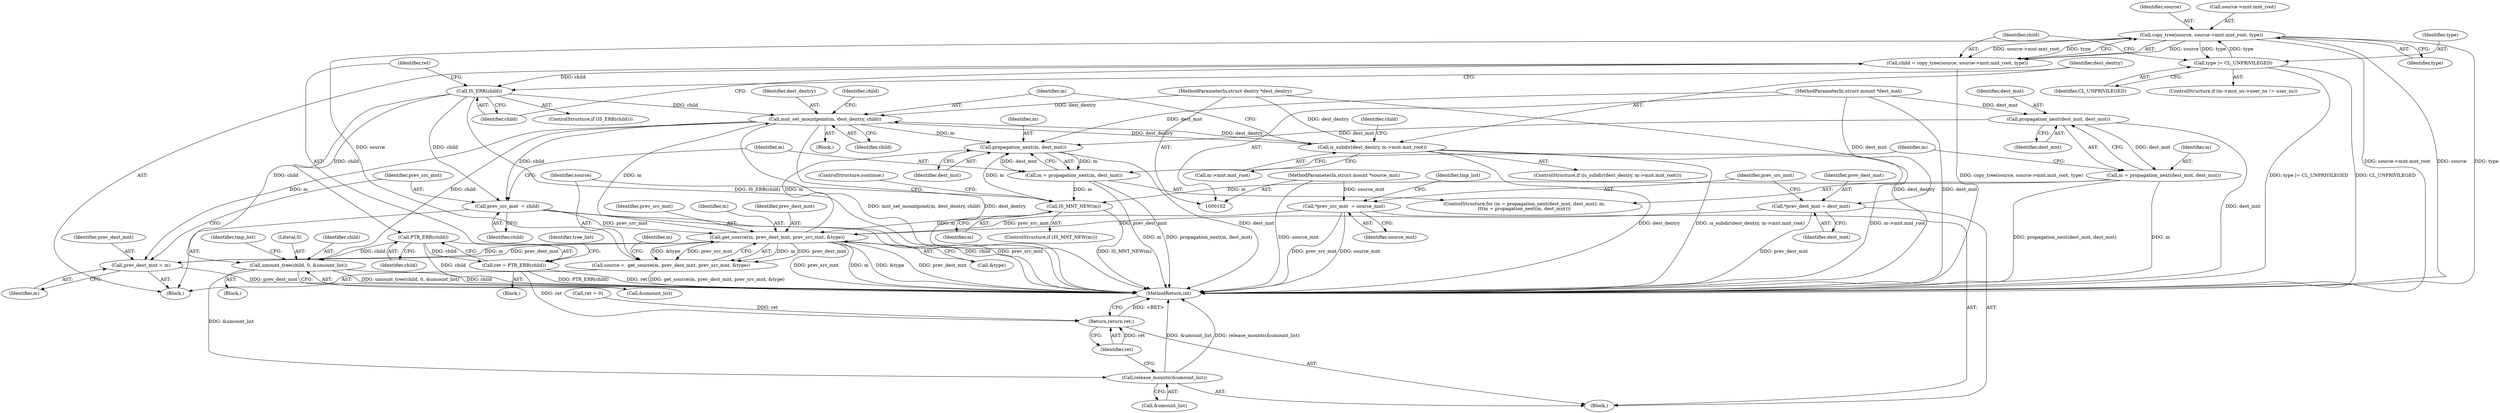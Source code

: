 digraph "0_linux_132c94e31b8bca8ea921f9f96a57d684fa4ae0a9_1@API" {
"1000176" [label="(Call,copy_tree(source, source->mnt.mnt_root, type))"];
"1000155" [label="(Call,source =  get_source(m, prev_dest_mnt, prev_src_mnt, &type))"];
"1000157" [label="(Call,get_source(m, prev_dest_mnt, prev_src_mnt, &type))"];
"1000152" [label="(Call,IS_MNT_NEW(m))"];
"1000143" [label="(Call,m = propagation_next(m, dest_mnt))"];
"1000145" [label="(Call,propagation_next(m, dest_mnt))"];
"1000207" [label="(Call,mnt_set_mountpoint(m, dest_dentry, child))"];
"1000199" [label="(Call,is_subdir(dest_dentry, m->mnt.mnt_root))"];
"1000104" [label="(MethodParameterIn,struct dentry *dest_dentry)"];
"1000185" [label="(Call,IS_ERR(child))"];
"1000174" [label="(Call,child = copy_tree(source, source->mnt.mnt_root, type))"];
"1000176" [label="(Call,copy_tree(source, source->mnt.mnt_root, type))"];
"1000171" [label="(Call,type |= CL_UNPRIVILEGED)"];
"1000139" [label="(Call,propagation_next(dest_mnt, dest_mnt))"];
"1000103" [label="(MethodParameterIn,struct mount *dest_mnt)"];
"1000137" [label="(Call,m = propagation_next(dest_mnt, dest_mnt))"];
"1000125" [label="(Call,*prev_dest_mnt = dest_mnt)"];
"1000226" [label="(Call,prev_dest_mnt = m)"];
"1000129" [label="(Call,*prev_src_mnt  = source_mnt)"];
"1000105" [label="(MethodParameterIn,struct mount *source_mnt)"];
"1000229" [label="(Call,prev_src_mnt  = child)"];
"1000190" [label="(Call,PTR_ERR(child))"];
"1000188" [label="(Call,ret = PTR_ERR(child))"];
"1000253" [label="(Return,return ret;)"];
"1000242" [label="(Call,umount_tree(child, 0, &umount_list))"];
"1000250" [label="(Call,release_mounts(&umount_list))"];
"1000251" [label="(Call,&umount_list)"];
"1000140" [label="(Identifier,dest_mnt)"];
"1000172" [label="(Identifier,type)"];
"1000136" [label="(ControlStructure,for (m = propagation_next(dest_mnt, dest_mnt); m;\n\t\t\tm = propagation_next(m, dest_mnt)))"];
"1000228" [label="(Identifier,m)"];
"1000147" [label="(Identifier,dest_mnt)"];
"1000139" [label="(Call,propagation_next(dest_mnt, dest_mnt))"];
"1000142" [label="(Identifier,m)"];
"1000189" [label="(Identifier,ret)"];
"1000103" [label="(MethodParameterIn,struct mount *dest_mnt)"];
"1000171" [label="(Call,type |= CL_UNPRIVILEGED)"];
"1000174" [label="(Call,child = copy_tree(source, source->mnt.mnt_root, type))"];
"1000121" [label="(Call,ret = 0)"];
"1000151" [label="(ControlStructure,if (IS_MNT_NEW(m)))"];
"1000201" [label="(Call,m->mnt.mnt_root)"];
"1000163" [label="(ControlStructure,if (m->mnt_ns->user_ns != user_ns))"];
"1000186" [label="(Identifier,child)"];
"1000250" [label="(Call,release_mounts(&umount_list))"];
"1000209" [label="(Identifier,dest_dentry)"];
"1000229" [label="(Call,prev_src_mnt  = child)"];
"1000206" [label="(Block,)"];
"1000226" [label="(Call,prev_dest_mnt = m)"];
"1000208" [label="(Identifier,m)"];
"1000141" [label="(Identifier,dest_mnt)"];
"1000105" [label="(MethodParameterIn,struct mount *source_mnt)"];
"1000244" [label="(Literal,0)"];
"1000198" [label="(ControlStructure,if (is_subdir(dest_dentry, m->mnt.mnt_root)))"];
"1000143" [label="(Call,m = propagation_next(m, dest_mnt))"];
"1000125" [label="(Call,*prev_dest_mnt = dest_mnt)"];
"1000129" [label="(Call,*prev_src_mnt  = source_mnt)"];
"1000148" [label="(Block,)"];
"1000255" [label="(MethodReturn,int)"];
"1000231" [label="(Identifier,child)"];
"1000243" [label="(Identifier,child)"];
"1000153" [label="(Identifier,m)"];
"1000160" [label="(Identifier,prev_src_mnt)"];
"1000185" [label="(Call,IS_ERR(child))"];
"1000222" [label="(Identifier,child)"];
"1000245" [label="(Call,&umount_list)"];
"1000158" [label="(Identifier,m)"];
"1000253" [label="(Return,return ret;)"];
"1000131" [label="(Identifier,source_mnt)"];
"1000191" [label="(Identifier,child)"];
"1000227" [label="(Identifier,prev_dest_mnt)"];
"1000137" [label="(Call,m = propagation_next(dest_mnt, dest_mnt))"];
"1000161" [label="(Call,&type)"];
"1000177" [label="(Identifier,source)"];
"1000159" [label="(Identifier,prev_dest_mnt)"];
"1000167" [label="(Identifier,m)"];
"1000190" [label="(Call,PTR_ERR(child))"];
"1000187" [label="(Block,)"];
"1000138" [label="(Identifier,m)"];
"1000127" [label="(Identifier,dest_mnt)"];
"1000183" [label="(Identifier,type)"];
"1000188" [label="(Call,ret = PTR_ERR(child))"];
"1000230" [label="(Identifier,prev_src_mnt)"];
"1000152" [label="(Call,IS_MNT_NEW(m))"];
"1000146" [label="(Identifier,m)"];
"1000210" [label="(Identifier,child)"];
"1000156" [label="(Identifier,source)"];
"1000242" [label="(Call,umount_tree(child, 0, &umount_list))"];
"1000175" [label="(Identifier,child)"];
"1000199" [label="(Call,is_subdir(dest_dentry, m->mnt.mnt_root))"];
"1000178" [label="(Call,source->mnt.mnt_root)"];
"1000207" [label="(Call,mnt_set_mountpoint(m, dest_dentry, child))"];
"1000157" [label="(Call,get_source(m, prev_dest_mnt, prev_src_mnt, &type))"];
"1000107" [label="(Block,)"];
"1000126" [label="(Identifier,prev_dest_mnt)"];
"1000184" [label="(ControlStructure,if (IS_ERR(child)))"];
"1000104" [label="(MethodParameterIn,struct dentry *dest_dentry)"];
"1000133" [label="(Identifier,tmp_list)"];
"1000154" [label="(ControlStructure,continue;)"];
"1000155" [label="(Call,source =  get_source(m, prev_dest_mnt, prev_src_mnt, &type))"];
"1000145" [label="(Call,propagation_next(m, dest_mnt))"];
"1000130" [label="(Identifier,prev_src_mnt)"];
"1000240" [label="(Identifier,tmp_list)"];
"1000144" [label="(Identifier,m)"];
"1000176" [label="(Call,copy_tree(source, source->mnt.mnt_root, type))"];
"1000173" [label="(Identifier,CL_UNPRIVILEGED)"];
"1000254" [label="(Identifier,ret)"];
"1000241" [label="(Block,)"];
"1000200" [label="(Identifier,dest_dentry)"];
"1000214" [label="(Identifier,child)"];
"1000193" [label="(Identifier,tree_list)"];
"1000176" -> "1000174"  [label="AST: "];
"1000176" -> "1000183"  [label="CFG: "];
"1000177" -> "1000176"  [label="AST: "];
"1000178" -> "1000176"  [label="AST: "];
"1000183" -> "1000176"  [label="AST: "];
"1000174" -> "1000176"  [label="CFG: "];
"1000176" -> "1000255"  [label="DDG: source->mnt.mnt_root"];
"1000176" -> "1000255"  [label="DDG: source"];
"1000176" -> "1000255"  [label="DDG: type"];
"1000176" -> "1000171"  [label="DDG: type"];
"1000176" -> "1000174"  [label="DDG: source"];
"1000176" -> "1000174"  [label="DDG: source->mnt.mnt_root"];
"1000176" -> "1000174"  [label="DDG: type"];
"1000155" -> "1000176"  [label="DDG: source"];
"1000171" -> "1000176"  [label="DDG: type"];
"1000155" -> "1000148"  [label="AST: "];
"1000155" -> "1000157"  [label="CFG: "];
"1000156" -> "1000155"  [label="AST: "];
"1000157" -> "1000155"  [label="AST: "];
"1000167" -> "1000155"  [label="CFG: "];
"1000155" -> "1000255"  [label="DDG: get_source(m, prev_dest_mnt, prev_src_mnt, &type)"];
"1000157" -> "1000155"  [label="DDG: m"];
"1000157" -> "1000155"  [label="DDG: prev_dest_mnt"];
"1000157" -> "1000155"  [label="DDG: prev_src_mnt"];
"1000157" -> "1000155"  [label="DDG: &type"];
"1000157" -> "1000161"  [label="CFG: "];
"1000158" -> "1000157"  [label="AST: "];
"1000159" -> "1000157"  [label="AST: "];
"1000160" -> "1000157"  [label="AST: "];
"1000161" -> "1000157"  [label="AST: "];
"1000157" -> "1000255"  [label="DDG: prev_dest_mnt"];
"1000157" -> "1000255"  [label="DDG: prev_src_mnt"];
"1000157" -> "1000255"  [label="DDG: m"];
"1000157" -> "1000255"  [label="DDG: &type"];
"1000157" -> "1000145"  [label="DDG: m"];
"1000152" -> "1000157"  [label="DDG: m"];
"1000125" -> "1000157"  [label="DDG: prev_dest_mnt"];
"1000226" -> "1000157"  [label="DDG: prev_dest_mnt"];
"1000129" -> "1000157"  [label="DDG: prev_src_mnt"];
"1000229" -> "1000157"  [label="DDG: prev_src_mnt"];
"1000157" -> "1000207"  [label="DDG: m"];
"1000157" -> "1000226"  [label="DDG: m"];
"1000152" -> "1000151"  [label="AST: "];
"1000152" -> "1000153"  [label="CFG: "];
"1000153" -> "1000152"  [label="AST: "];
"1000154" -> "1000152"  [label="CFG: "];
"1000156" -> "1000152"  [label="CFG: "];
"1000152" -> "1000255"  [label="DDG: IS_MNT_NEW(m)"];
"1000152" -> "1000145"  [label="DDG: m"];
"1000143" -> "1000152"  [label="DDG: m"];
"1000137" -> "1000152"  [label="DDG: m"];
"1000143" -> "1000136"  [label="AST: "];
"1000143" -> "1000145"  [label="CFG: "];
"1000144" -> "1000143"  [label="AST: "];
"1000145" -> "1000143"  [label="AST: "];
"1000142" -> "1000143"  [label="CFG: "];
"1000143" -> "1000255"  [label="DDG: m"];
"1000143" -> "1000255"  [label="DDG: propagation_next(m, dest_mnt)"];
"1000145" -> "1000143"  [label="DDG: m"];
"1000145" -> "1000143"  [label="DDG: dest_mnt"];
"1000145" -> "1000147"  [label="CFG: "];
"1000146" -> "1000145"  [label="AST: "];
"1000147" -> "1000145"  [label="AST: "];
"1000145" -> "1000255"  [label="DDG: dest_mnt"];
"1000207" -> "1000145"  [label="DDG: m"];
"1000139" -> "1000145"  [label="DDG: dest_mnt"];
"1000103" -> "1000145"  [label="DDG: dest_mnt"];
"1000207" -> "1000206"  [label="AST: "];
"1000207" -> "1000210"  [label="CFG: "];
"1000208" -> "1000207"  [label="AST: "];
"1000209" -> "1000207"  [label="AST: "];
"1000210" -> "1000207"  [label="AST: "];
"1000214" -> "1000207"  [label="CFG: "];
"1000207" -> "1000255"  [label="DDG: mnt_set_mountpoint(m, dest_dentry, child)"];
"1000207" -> "1000255"  [label="DDG: dest_dentry"];
"1000207" -> "1000199"  [label="DDG: dest_dentry"];
"1000199" -> "1000207"  [label="DDG: dest_dentry"];
"1000104" -> "1000207"  [label="DDG: dest_dentry"];
"1000185" -> "1000207"  [label="DDG: child"];
"1000207" -> "1000226"  [label="DDG: m"];
"1000207" -> "1000229"  [label="DDG: child"];
"1000207" -> "1000242"  [label="DDG: child"];
"1000199" -> "1000198"  [label="AST: "];
"1000199" -> "1000201"  [label="CFG: "];
"1000200" -> "1000199"  [label="AST: "];
"1000201" -> "1000199"  [label="AST: "];
"1000208" -> "1000199"  [label="CFG: "];
"1000222" -> "1000199"  [label="CFG: "];
"1000199" -> "1000255"  [label="DDG: is_subdir(dest_dentry, m->mnt.mnt_root)"];
"1000199" -> "1000255"  [label="DDG: m->mnt.mnt_root"];
"1000199" -> "1000255"  [label="DDG: dest_dentry"];
"1000104" -> "1000199"  [label="DDG: dest_dentry"];
"1000104" -> "1000102"  [label="AST: "];
"1000104" -> "1000255"  [label="DDG: dest_dentry"];
"1000185" -> "1000184"  [label="AST: "];
"1000185" -> "1000186"  [label="CFG: "];
"1000186" -> "1000185"  [label="AST: "];
"1000189" -> "1000185"  [label="CFG: "];
"1000200" -> "1000185"  [label="CFG: "];
"1000185" -> "1000255"  [label="DDG: IS_ERR(child)"];
"1000174" -> "1000185"  [label="DDG: child"];
"1000185" -> "1000190"  [label="DDG: child"];
"1000185" -> "1000229"  [label="DDG: child"];
"1000185" -> "1000242"  [label="DDG: child"];
"1000174" -> "1000148"  [label="AST: "];
"1000175" -> "1000174"  [label="AST: "];
"1000186" -> "1000174"  [label="CFG: "];
"1000174" -> "1000255"  [label="DDG: copy_tree(source, source->mnt.mnt_root, type)"];
"1000171" -> "1000163"  [label="AST: "];
"1000171" -> "1000173"  [label="CFG: "];
"1000172" -> "1000171"  [label="AST: "];
"1000173" -> "1000171"  [label="AST: "];
"1000175" -> "1000171"  [label="CFG: "];
"1000171" -> "1000255"  [label="DDG: CL_UNPRIVILEGED"];
"1000171" -> "1000255"  [label="DDG: type |= CL_UNPRIVILEGED"];
"1000139" -> "1000137"  [label="AST: "];
"1000139" -> "1000141"  [label="CFG: "];
"1000140" -> "1000139"  [label="AST: "];
"1000141" -> "1000139"  [label="AST: "];
"1000137" -> "1000139"  [label="CFG: "];
"1000139" -> "1000255"  [label="DDG: dest_mnt"];
"1000139" -> "1000137"  [label="DDG: dest_mnt"];
"1000103" -> "1000139"  [label="DDG: dest_mnt"];
"1000103" -> "1000102"  [label="AST: "];
"1000103" -> "1000255"  [label="DDG: dest_mnt"];
"1000103" -> "1000125"  [label="DDG: dest_mnt"];
"1000137" -> "1000136"  [label="AST: "];
"1000138" -> "1000137"  [label="AST: "];
"1000142" -> "1000137"  [label="CFG: "];
"1000137" -> "1000255"  [label="DDG: propagation_next(dest_mnt, dest_mnt)"];
"1000137" -> "1000255"  [label="DDG: m"];
"1000125" -> "1000107"  [label="AST: "];
"1000125" -> "1000127"  [label="CFG: "];
"1000126" -> "1000125"  [label="AST: "];
"1000127" -> "1000125"  [label="AST: "];
"1000130" -> "1000125"  [label="CFG: "];
"1000125" -> "1000255"  [label="DDG: prev_dest_mnt"];
"1000226" -> "1000148"  [label="AST: "];
"1000226" -> "1000228"  [label="CFG: "];
"1000227" -> "1000226"  [label="AST: "];
"1000228" -> "1000226"  [label="AST: "];
"1000230" -> "1000226"  [label="CFG: "];
"1000226" -> "1000255"  [label="DDG: prev_dest_mnt"];
"1000129" -> "1000107"  [label="AST: "];
"1000129" -> "1000131"  [label="CFG: "];
"1000130" -> "1000129"  [label="AST: "];
"1000131" -> "1000129"  [label="AST: "];
"1000133" -> "1000129"  [label="CFG: "];
"1000129" -> "1000255"  [label="DDG: prev_src_mnt"];
"1000129" -> "1000255"  [label="DDG: source_mnt"];
"1000105" -> "1000129"  [label="DDG: source_mnt"];
"1000105" -> "1000102"  [label="AST: "];
"1000105" -> "1000255"  [label="DDG: source_mnt"];
"1000229" -> "1000148"  [label="AST: "];
"1000229" -> "1000231"  [label="CFG: "];
"1000230" -> "1000229"  [label="AST: "];
"1000231" -> "1000229"  [label="AST: "];
"1000144" -> "1000229"  [label="CFG: "];
"1000229" -> "1000255"  [label="DDG: child"];
"1000229" -> "1000255"  [label="DDG: prev_src_mnt"];
"1000190" -> "1000188"  [label="AST: "];
"1000190" -> "1000191"  [label="CFG: "];
"1000191" -> "1000190"  [label="AST: "];
"1000188" -> "1000190"  [label="CFG: "];
"1000190" -> "1000255"  [label="DDG: child"];
"1000190" -> "1000188"  [label="DDG: child"];
"1000190" -> "1000242"  [label="DDG: child"];
"1000188" -> "1000187"  [label="AST: "];
"1000189" -> "1000188"  [label="AST: "];
"1000193" -> "1000188"  [label="CFG: "];
"1000188" -> "1000255"  [label="DDG: PTR_ERR(child)"];
"1000188" -> "1000255"  [label="DDG: ret"];
"1000188" -> "1000253"  [label="DDG: ret"];
"1000253" -> "1000107"  [label="AST: "];
"1000253" -> "1000254"  [label="CFG: "];
"1000254" -> "1000253"  [label="AST: "];
"1000255" -> "1000253"  [label="CFG: "];
"1000253" -> "1000255"  [label="DDG: <RET>"];
"1000254" -> "1000253"  [label="DDG: ret"];
"1000121" -> "1000253"  [label="DDG: ret"];
"1000242" -> "1000241"  [label="AST: "];
"1000242" -> "1000245"  [label="CFG: "];
"1000243" -> "1000242"  [label="AST: "];
"1000244" -> "1000242"  [label="AST: "];
"1000245" -> "1000242"  [label="AST: "];
"1000240" -> "1000242"  [label="CFG: "];
"1000242" -> "1000255"  [label="DDG: umount_tree(child, 0, &umount_list)"];
"1000242" -> "1000255"  [label="DDG: child"];
"1000242" -> "1000250"  [label="DDG: &umount_list"];
"1000250" -> "1000107"  [label="AST: "];
"1000250" -> "1000251"  [label="CFG: "];
"1000251" -> "1000250"  [label="AST: "];
"1000254" -> "1000250"  [label="CFG: "];
"1000250" -> "1000255"  [label="DDG: &umount_list"];
"1000250" -> "1000255"  [label="DDG: release_mounts(&umount_list)"];
}

